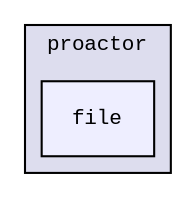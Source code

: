 digraph "src/platform/unix/asio/proactor/file" {
  compound=true
  node [ fontsize="10", fontname="CourierNew"];
  edge [ labelfontsize="10", labelfontname="CourierNew"];
  subgraph clusterdir_a0e78e52f83586492b8d16970214c382 {
    graph [ bgcolor="#ddddee", pencolor="black", label="proactor" fontname="CourierNew", fontsize="10", URL="dir_a0e78e52f83586492b8d16970214c382.html"]
  dir_802e61a84d1279c513c38f83728efeca [shape=box, label="file", style="filled", fillcolor="#eeeeff", pencolor="black", URL="dir_802e61a84d1279c513c38f83728efeca.html"];
  }
}
